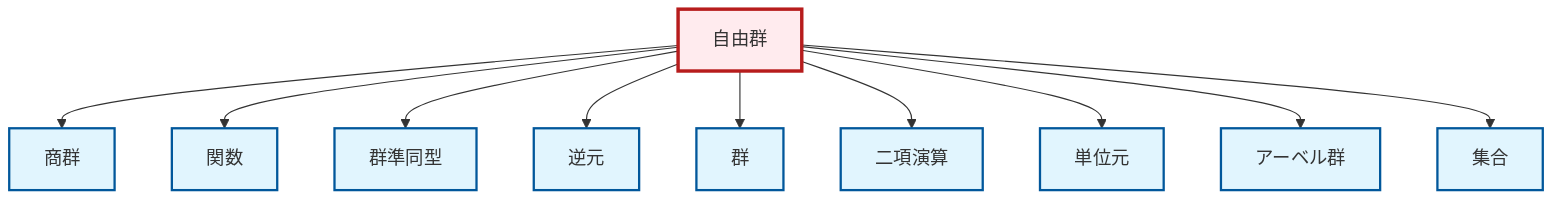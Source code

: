graph TD
    classDef definition fill:#e1f5fe,stroke:#01579b,stroke-width:2px
    classDef theorem fill:#f3e5f5,stroke:#4a148c,stroke-width:2px
    classDef axiom fill:#fff3e0,stroke:#e65100,stroke-width:2px
    classDef example fill:#e8f5e9,stroke:#1b5e20,stroke-width:2px
    classDef current fill:#ffebee,stroke:#b71c1c,stroke-width:3px
    def-free-group["自由群"]:::definition
    def-homomorphism["群準同型"]:::definition
    def-abelian-group["アーベル群"]:::definition
    def-set["集合"]:::definition
    def-identity-element["単位元"]:::definition
    def-function["関数"]:::definition
    def-inverse-element["逆元"]:::definition
    def-binary-operation["二項演算"]:::definition
    def-group["群"]:::definition
    def-quotient-group["商群"]:::definition
    def-free-group --> def-quotient-group
    def-free-group --> def-function
    def-free-group --> def-homomorphism
    def-free-group --> def-inverse-element
    def-free-group --> def-group
    def-free-group --> def-binary-operation
    def-free-group --> def-identity-element
    def-free-group --> def-abelian-group
    def-free-group --> def-set
    class def-free-group current